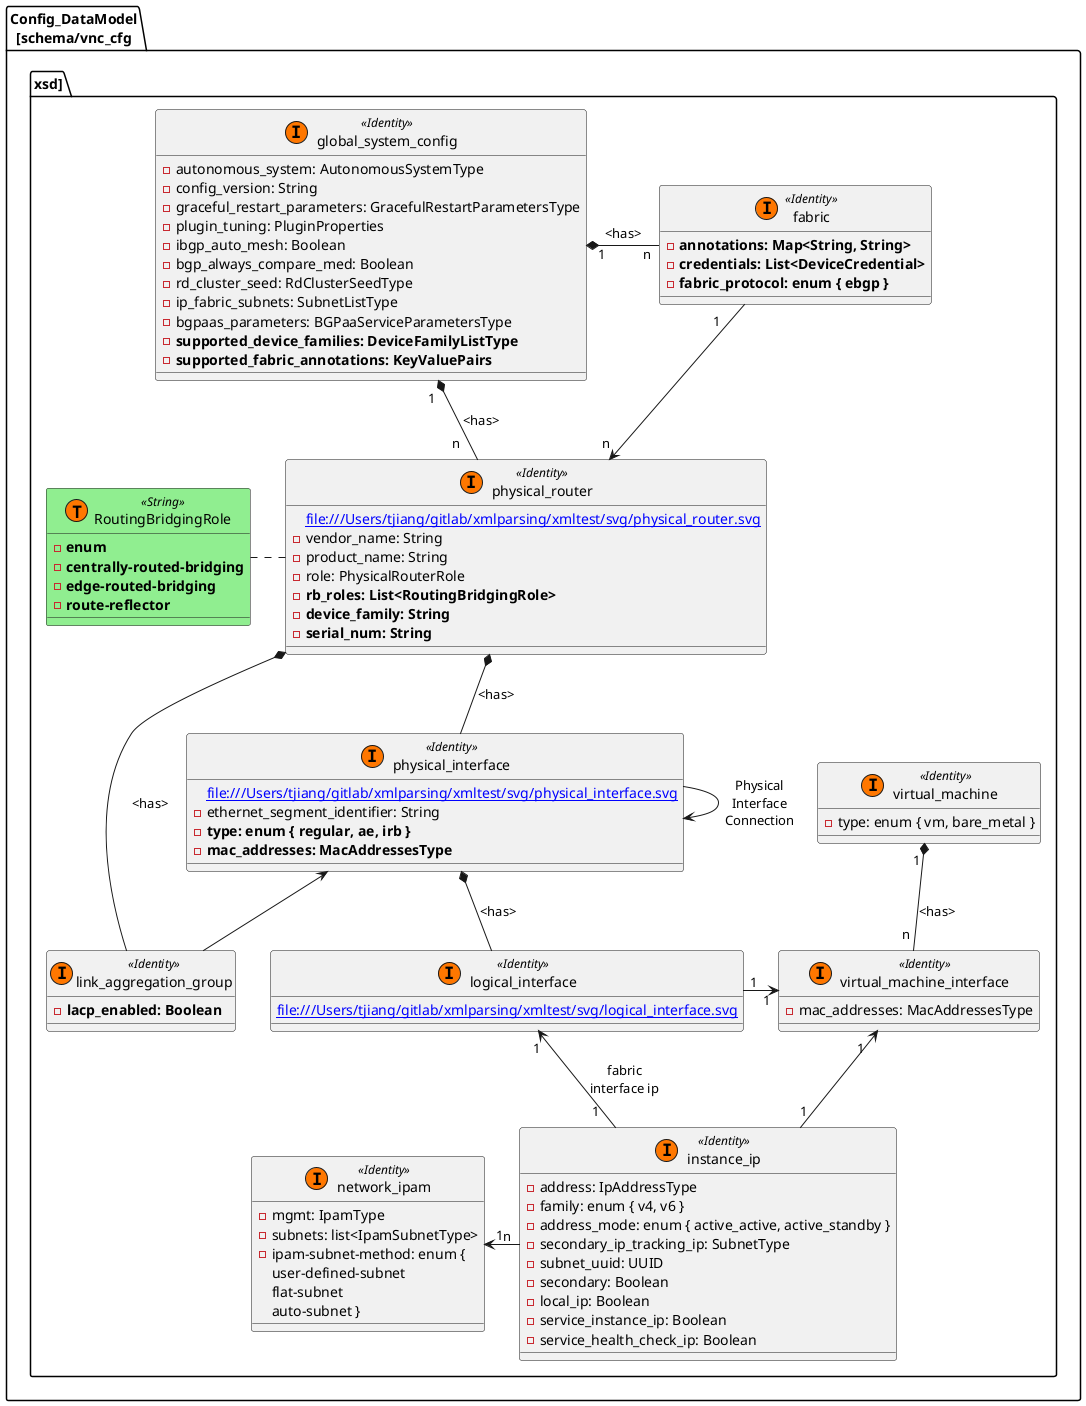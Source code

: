 @startuml
package Config_DataModel\n[schema/vnc_cfg.xsd] {

    class global_system_config << (I, #FF7700) Identity>> {
        - autonomous_system: AutonomousSystemType
        - config_version: String
        - graceful_restart_parameters: GracefulRestartParametersType
        - plugin_tuning: PluginProperties
        - ibgp_auto_mesh: Boolean
        - bgp_always_compare_med: Boolean
        - rd_cluster_seed: RdClusterSeedType
        - ip_fabric_subnets: SubnetListType
        - bgpaas_parameters: BGPaaServiceParametersType
        - <b>supported_device_families: DeviceFamilyListType</b>
        - <b>supported_fabric_annotations: KeyValuePairs</b>
    }

    class physical_router << (I, #FF7700) Identity>> {
        [[file:///Users/tjiang/gitlab/xmlparsing/xmltest/svg/physical_router.svg]]
        - vendor_name: String
        - product_name: String
        - role: PhysicalRouterRole
        - <b>rb_roles: List<RoutingBridgingRole>
        - <b>device_family: String</b>
        - <b>serial_num: String</b>
    }

    class physical_interface << (I, #FF7700) Identity>> {
        [[file:///Users/tjiang/gitlab/xmlparsing/xmltest/svg/physical_interface.svg]]
        - ethernet_segment_identifier: String
        - <b>type: enum { regular, ae, irb }
        - <b>mac_addresses: MacAddressesType</b>
    }

    class logical_interface << (I, #FF7700) Identity>> {
        [[file:///Users/tjiang/gitlab/xmlparsing/xmltest/svg/logical_interface.svg]]
    }

    class link_aggregation_group << (I, #FF7700) Identity>> {
        - <b>lacp_enabled: Boolean</b>
    }


    class virtual_machine_interface << (I, #FF7700) Identity>> {
        - mac_addresses: MacAddressesType
    }

    class virtual_machine << (I, #FF7700) Identity>> {
        - type: enum { vm, bare_metal }
    }

    class fabric << (I, #FF7700) Identity>> {
        - <b>annotations: Map<String, String>
        - <b>credentials: List<DeviceCredential>
        - <b>fabric_protocol: enum { ebgp }
    }

    class instance_ip << (I, #FF7700) Identity>> {
        - address: IpAddressType
        - family: enum { v4, v6 }
        - address_mode: enum { active_active, active_standby }
        - secondary_ip_tracking_ip: SubnetType
        - subnet_uuid: UUID
        - secondary: Boolean
        - local_ip: Boolean
        - service_instance_ip: Boolean
        - service_health_check_ip: Boolean
    }

    class network_ipam << (I, #FF7700) Identity>> {
        - mgmt: IpamType
        - subnets: list<IpamSubnetType>
        - ipam-subnet-method: enum {
            user-defined-subnet
            flat-subnet
            auto-subnet }
    }

    class RoutingBridgingRole << (T, #FF7700) String>> #lightgreen {
        - <b>enum
          - <b>centrally-routed-bridging
          - <b>edge-routed-bridging
          - <b>route-reflector
    }
}

global_system_config " 1   " *- "   n" fabric: <has>
global_system_config "1  " *-- "n    " physical_router: <has>
fabric "1     " --> "n  " physical_router

physical_router *- link_aggregation_group: <has>
physical_router *-- physical_interface: <has>

physical_interface <-- link_aggregation_group
physical_interface -> physical_interface: Physical\nInterface\nConnection
physical_interface *-- logical_interface: <has>
RoutingBridgingRole . physical_router

virtual_machine "1 " *-- "n "virtual_machine_interface: <has>
logical_interface "1    " -> "    1" virtual_machine_interface
logical_interface "1 " <-- "1   " instance_ip: fabric\ninterface ip
virtual_machine_interface "1  " <-- "1" instance_ip
network_ipam " 1" <- "n"instance_ip

@enduml

